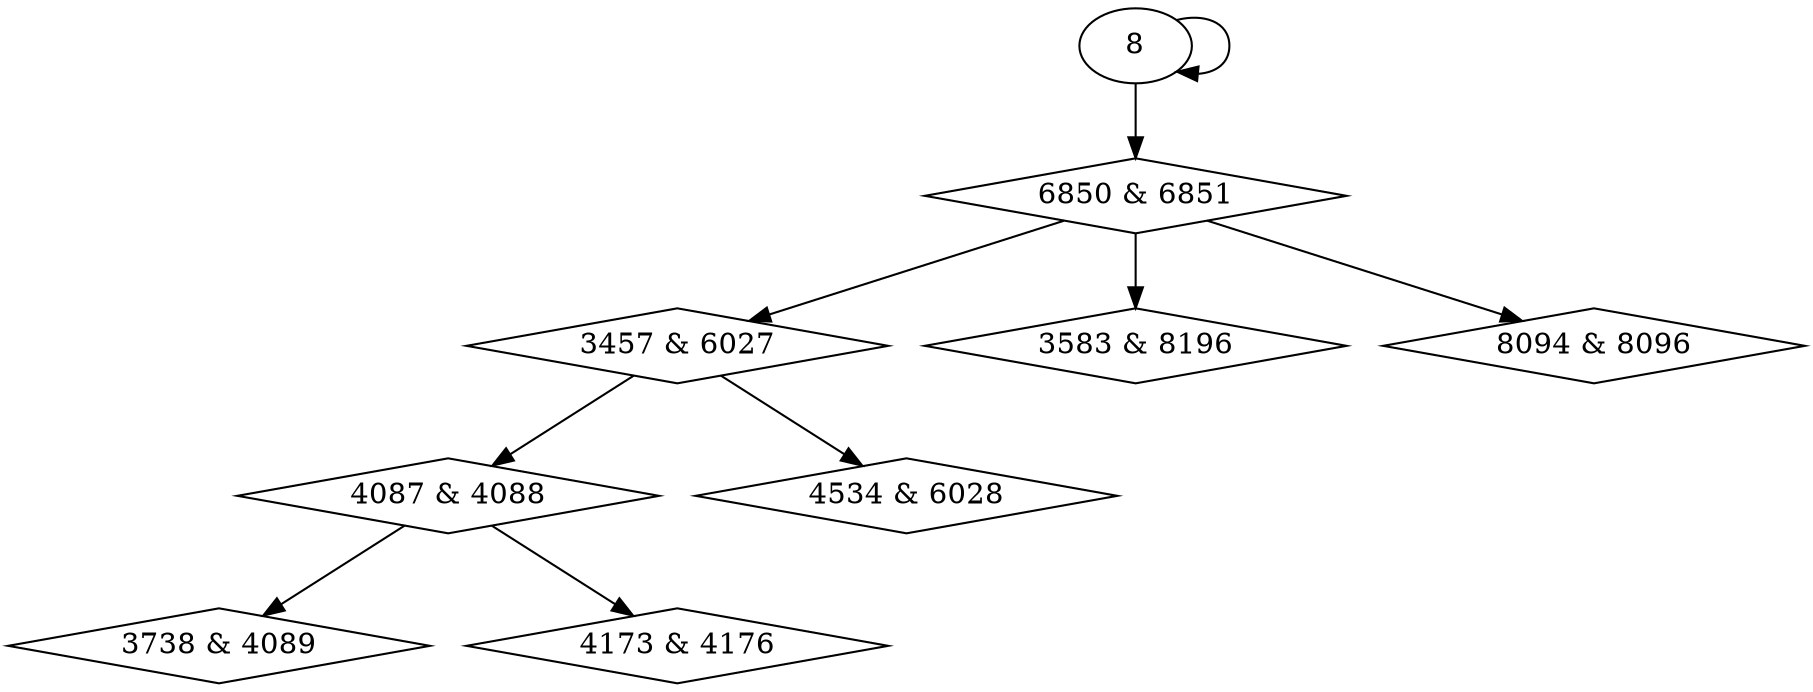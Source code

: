 digraph {
0 [label = "3457 & 6027", shape = diamond];
1 [label = "3583 & 8196", shape = diamond];
2 [label = "3738 & 4089", shape = diamond];
3 [label = "4087 & 4088", shape = diamond];
4 [label = "4173 & 4176", shape = diamond];
5 [label = "4534 & 6028", shape = diamond];
6 [label = "6850 & 6851", shape = diamond];
7 [label = "8094 & 8096", shape = diamond];
6 -> 0;
6 -> 1;
3 -> 2;
0 -> 3;
3 -> 4;
0 -> 5;
8 -> 6;
6 -> 7;
8 -> 8;
}
